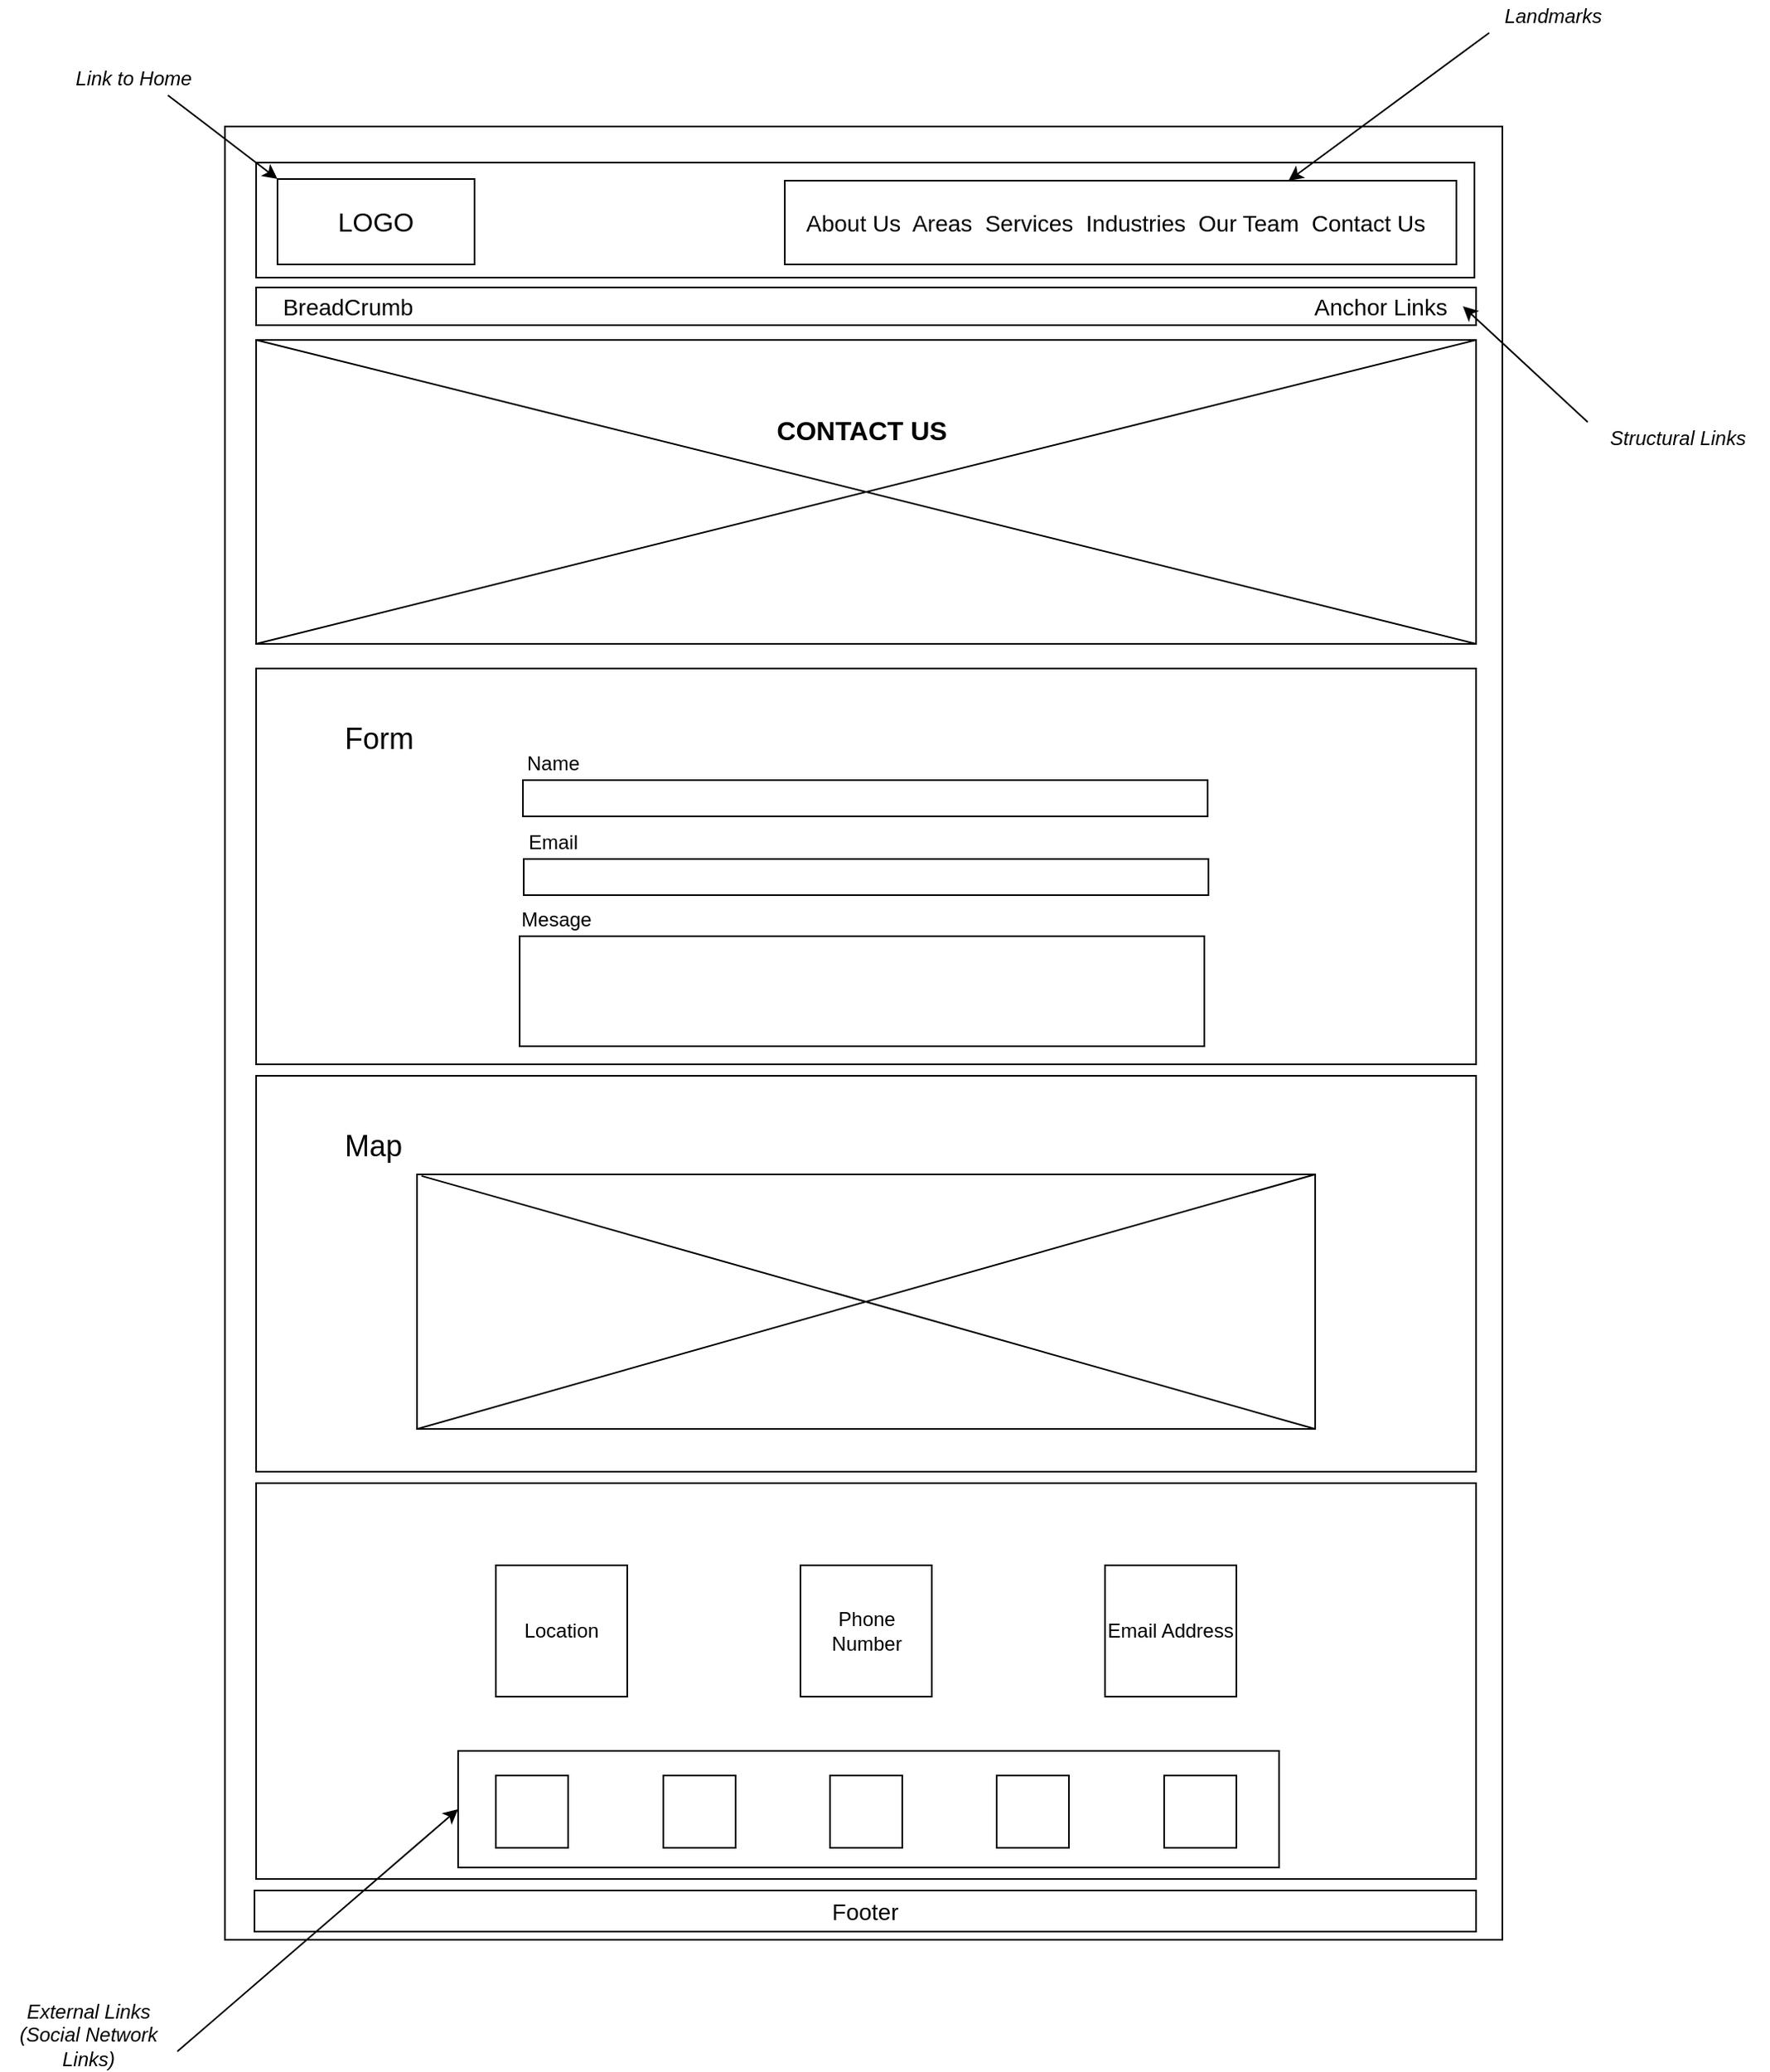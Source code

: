 <mxfile version="14.8.5" type="device"><diagram name="Page-1" id="03018318-947c-dd8e-b7a3-06fadd420f32"><mxGraphModel dx="1750" dy="1097" grid="0" gridSize="10" guides="1" tooltips="1" connect="1" arrows="1" fold="1" page="0" pageScale="1" pageWidth="1100" pageHeight="850" background="none" math="0" shadow="0"><root><mxCell id="0"/><mxCell id="1" parent="0"/><mxCell id="CYJnyLpGrIlCyg3LrzTW-3" value="" style="rounded=0;whiteSpace=wrap;html=1;fillColor=none;" parent="1" vertex="1"><mxGeometry x="66" y="-75" width="778" height="1104" as="geometry"/></mxCell><mxCell id="CYJnyLpGrIlCyg3LrzTW-4" value="" style="rounded=0;whiteSpace=wrap;html=1;fillColor=none;" parent="1" vertex="1"><mxGeometry x="85" y="-53" width="742" height="70" as="geometry"/></mxCell><mxCell id="CYJnyLpGrIlCyg3LrzTW-6" value="&lt;font style=&quot;font-size: 16px&quot;&gt;LOGO&lt;/font&gt;" style="rounded=0;whiteSpace=wrap;html=1;fillColor=none;" parent="1" vertex="1"><mxGeometry x="98" y="-43" width="120" height="52" as="geometry"/></mxCell><mxCell id="CYJnyLpGrIlCyg3LrzTW-14" value="" style="rounded=0;whiteSpace=wrap;html=1;strokeColor=#000000;fillColor=none;" parent="1" vertex="1"><mxGeometry x="407" y="-42" width="409" height="51" as="geometry"/></mxCell><mxCell id="CYJnyLpGrIlCyg3LrzTW-15" value="&lt;font style=&quot;font-size: 14px&quot;&gt;About Us&amp;nbsp; Areas&amp;nbsp; Services&amp;nbsp; Industries&amp;nbsp; &lt;/font&gt;&lt;font style=&quot;font-size: 14px&quot;&gt;Our Team&amp;nbsp; Contact Us&lt;/font&gt;" style="text;html=1;strokeColor=none;fillColor=none;align=left;verticalAlign=middle;whiteSpace=wrap;rounded=0;" parent="1" vertex="1"><mxGeometry x="418" y="-26.5" width="389" height="20" as="geometry"/></mxCell><mxCell id="CYJnyLpGrIlCyg3LrzTW-16" value="&lt;i&gt;Landmarks&lt;/i&gt;" style="text;html=1;strokeColor=none;fillColor=none;align=center;verticalAlign=middle;whiteSpace=wrap;rounded=0;" parent="1" vertex="1"><mxGeometry x="836" y="-152" width="78" height="20" as="geometry"/></mxCell><mxCell id="CYJnyLpGrIlCyg3LrzTW-18" value="" style="endArrow=classic;html=1;entryX=0.75;entryY=0;entryDx=0;entryDy=0;exitX=0;exitY=1;exitDx=0;exitDy=0;" parent="1" source="CYJnyLpGrIlCyg3LrzTW-16" target="CYJnyLpGrIlCyg3LrzTW-14" edge="1"><mxGeometry width="50" height="50" relative="1" as="geometry"><mxPoint x="879" y="-68" as="sourcePoint"/><mxPoint x="929" y="-118" as="targetPoint"/></mxGeometry></mxCell><mxCell id="CYJnyLpGrIlCyg3LrzTW-19" value="" style="endArrow=classic;html=1;entryX=0;entryY=0;entryDx=0;entryDy=0;exitX=0.75;exitY=1;exitDx=0;exitDy=0;" parent="1" source="CYJnyLpGrIlCyg3LrzTW-20" target="CYJnyLpGrIlCyg3LrzTW-6" edge="1"><mxGeometry width="50" height="50" relative="1" as="geometry"><mxPoint x="18" y="-91.0" as="sourcePoint"/><mxPoint x="68" y="-141" as="targetPoint"/></mxGeometry></mxCell><mxCell id="CYJnyLpGrIlCyg3LrzTW-20" value="&lt;i&gt;Link to Home&lt;/i&gt;" style="text;html=1;strokeColor=none;fillColor=none;align=center;verticalAlign=middle;whiteSpace=wrap;rounded=0;" parent="1" vertex="1"><mxGeometry x="-31" y="-114" width="83" height="20" as="geometry"/></mxCell><mxCell id="CYJnyLpGrIlCyg3LrzTW-21" value="" style="rounded=0;whiteSpace=wrap;html=1;fillColor=none;strokeColor=#000000;" parent="1" vertex="1"><mxGeometry x="85" y="23" width="743" height="23" as="geometry"/></mxCell><mxCell id="CYJnyLpGrIlCyg3LrzTW-22" value="&lt;font style=&quot;font-size: 14px&quot;&gt;Anchor Links&lt;/font&gt;" style="text;html=1;strokeColor=none;fillColor=none;align=center;verticalAlign=middle;whiteSpace=wrap;rounded=0;" parent="1" vertex="1"><mxGeometry x="720" y="26.5" width="100" height="16" as="geometry"/></mxCell><mxCell id="CYJnyLpGrIlCyg3LrzTW-23" value="&lt;i&gt;Structural Links&lt;/i&gt;" style="text;html=1;strokeColor=none;fillColor=none;align=center;verticalAlign=middle;whiteSpace=wrap;rounded=0;" parent="1" vertex="1"><mxGeometry x="896" y="105" width="110" height="20" as="geometry"/></mxCell><mxCell id="CYJnyLpGrIlCyg3LrzTW-24" value="" style="endArrow=classic;html=1;entryX=1;entryY=0.5;entryDx=0;entryDy=0;exitX=0;exitY=0;exitDx=0;exitDy=0;" parent="1" source="CYJnyLpGrIlCyg3LrzTW-23" target="CYJnyLpGrIlCyg3LrzTW-22" edge="1"><mxGeometry width="50" height="50" relative="1" as="geometry"><mxPoint x="1006" y="105" as="sourcePoint"/><mxPoint x="720" y="35" as="targetPoint"/></mxGeometry></mxCell><mxCell id="CYJnyLpGrIlCyg3LrzTW-25" value="" style="rounded=0;whiteSpace=wrap;html=1;fillColor=none;strokeColor=#000000;" parent="1" vertex="1"><mxGeometry x="85" y="55" width="743" height="185" as="geometry"/></mxCell><mxCell id="CYJnyLpGrIlCyg3LrzTW-27" value="" style="endArrow=none;html=1;entryX=0;entryY=0;entryDx=0;entryDy=0;exitX=1;exitY=1;exitDx=0;exitDy=0;" parent="1" source="CYJnyLpGrIlCyg3LrzTW-25" target="CYJnyLpGrIlCyg3LrzTW-25" edge="1"><mxGeometry width="50" height="50" relative="1" as="geometry"><mxPoint x="494" y="106" as="sourcePoint"/><mxPoint x="544" y="56" as="targetPoint"/></mxGeometry></mxCell><mxCell id="CYJnyLpGrIlCyg3LrzTW-28" value="" style="endArrow=none;html=1;entryX=1;entryY=0;entryDx=0;entryDy=0;exitX=0;exitY=1;exitDx=0;exitDy=0;" parent="1" source="CYJnyLpGrIlCyg3LrzTW-25" target="CYJnyLpGrIlCyg3LrzTW-25" edge="1"><mxGeometry width="50" height="50" relative="1" as="geometry"><mxPoint x="494" y="106" as="sourcePoint"/><mxPoint x="544" y="56" as="targetPoint"/></mxGeometry></mxCell><mxCell id="CYJnyLpGrIlCyg3LrzTW-29" value="&lt;b&gt;&lt;font style=&quot;font-size: 16px&quot;&gt;CONTACT US&lt;br&gt;&lt;/font&gt;&lt;/b&gt;" style="text;html=1;strokeColor=none;fillColor=none;align=center;verticalAlign=middle;whiteSpace=wrap;rounded=0;" parent="1" vertex="1"><mxGeometry x="392" y="100" width="124" height="20" as="geometry"/></mxCell><mxCell id="CYJnyLpGrIlCyg3LrzTW-30" value="" style="rounded=0;whiteSpace=wrap;html=1;fillColor=none;strokeColor=#000000;" parent="1" vertex="1"><mxGeometry x="85" y="255" width="743" height="241" as="geometry"/></mxCell><mxCell id="CYJnyLpGrIlCyg3LrzTW-31" value="&lt;h1&gt;&lt;span style=&quot;font-weight: normal&quot;&gt;&lt;font style=&quot;font-size: 18px&quot;&gt;Form&lt;/font&gt;&lt;/span&gt;&lt;br&gt;&lt;/h1&gt;" style="text;html=1;strokeColor=none;fillColor=none;spacing=5;spacingTop=-20;whiteSpace=wrap;overflow=hidden;rounded=0;" parent="1" vertex="1"><mxGeometry x="134" y="276" width="644" height="41" as="geometry"/></mxCell><mxCell id="CYJnyLpGrIlCyg3LrzTW-68" value="&lt;font style=&quot;font-size: 14px&quot;&gt;Footer&lt;/font&gt;" style="rounded=0;whiteSpace=wrap;html=1;strokeColor=#000000;fillColor=none;" parent="1" vertex="1"><mxGeometry x="84" y="999" width="744" height="25" as="geometry"/></mxCell><mxCell id="frsQF1V9eOQ9cqNb-WUt-1" value="" style="rounded=0;whiteSpace=wrap;html=1;fillColor=none;strokeColor=#000000;" parent="1" vertex="1"><mxGeometry x="85" y="503" width="743" height="241" as="geometry"/></mxCell><mxCell id="frsQF1V9eOQ9cqNb-WUt-2" value="&lt;h1&gt;&lt;span style=&quot;font-weight: normal&quot;&gt;&lt;font style=&quot;font-size: 18px&quot;&gt;Map&lt;/font&gt;&lt;/span&gt;&lt;br&gt;&lt;/h1&gt;" style="text;html=1;strokeColor=none;fillColor=none;spacing=5;spacingTop=-20;whiteSpace=wrap;overflow=hidden;rounded=0;" parent="1" vertex="1"><mxGeometry x="134" y="524" width="644" height="41" as="geometry"/></mxCell><mxCell id="frsQF1V9eOQ9cqNb-WUt-3" value="" style="rounded=0;whiteSpace=wrap;html=1;fillColor=none;strokeColor=#000000;" parent="1" vertex="1"><mxGeometry x="85" y="751" width="743" height="241" as="geometry"/></mxCell><mxCell id="Yethzbkl8LzD1xd1G8kf-1" value="&lt;font style=&quot;font-size: 14px&quot;&gt;BreadCrumb&lt;/font&gt;" style="text;html=1;strokeColor=none;fillColor=none;align=center;verticalAlign=middle;whiteSpace=wrap;rounded=0;" parent="1" vertex="1"><mxGeometry x="91" y="26.5" width="100" height="16" as="geometry"/></mxCell><mxCell id="EldGJoP4M-aiFG_cLazf-1" value="" style="rounded=0;whiteSpace=wrap;html=1;" parent="1" vertex="1"><mxGeometry x="247.5" y="323" width="417" height="22" as="geometry"/></mxCell><mxCell id="EldGJoP4M-aiFG_cLazf-2" value="" style="rounded=0;whiteSpace=wrap;html=1;" parent="1" vertex="1"><mxGeometry x="248" y="371" width="417" height="22" as="geometry"/></mxCell><mxCell id="EldGJoP4M-aiFG_cLazf-3" value="" style="rounded=0;whiteSpace=wrap;html=1;" parent="1" vertex="1"><mxGeometry x="245.5" y="418" width="417" height="67" as="geometry"/></mxCell><mxCell id="EldGJoP4M-aiFG_cLazf-4" value="Name" style="text;html=1;strokeColor=none;fillColor=none;align=center;verticalAlign=middle;whiteSpace=wrap;rounded=0;" parent="1" vertex="1"><mxGeometry x="245.5" y="303" width="40" height="20" as="geometry"/></mxCell><mxCell id="EldGJoP4M-aiFG_cLazf-5" value="Email" style="text;html=1;strokeColor=none;fillColor=none;align=center;verticalAlign=middle;whiteSpace=wrap;rounded=0;" parent="1" vertex="1"><mxGeometry x="245.5" y="351" width="40" height="20" as="geometry"/></mxCell><mxCell id="EldGJoP4M-aiFG_cLazf-7" value="Mesage" style="text;html=1;strokeColor=none;fillColor=none;align=center;verticalAlign=middle;whiteSpace=wrap;rounded=0;" parent="1" vertex="1"><mxGeometry x="247.5" y="398" width="40" height="20" as="geometry"/></mxCell><mxCell id="EldGJoP4M-aiFG_cLazf-8" value="" style="rounded=0;whiteSpace=wrap;html=1;" parent="1" vertex="1"><mxGeometry x="183" y="563" width="547" height="155" as="geometry"/></mxCell><mxCell id="EldGJoP4M-aiFG_cLazf-9" value="" style="endArrow=none;html=1;entryX=0.005;entryY=0.006;entryDx=0;entryDy=0;entryPerimeter=0;exitX=1;exitY=1;exitDx=0;exitDy=0;" parent="1" source="EldGJoP4M-aiFG_cLazf-8" target="EldGJoP4M-aiFG_cLazf-8" edge="1"><mxGeometry width="50" height="50" relative="1" as="geometry"><mxPoint x="535" y="640" as="sourcePoint"/><mxPoint x="186" y="569" as="targetPoint"/></mxGeometry></mxCell><mxCell id="EldGJoP4M-aiFG_cLazf-10" value="" style="endArrow=none;html=1;exitX=0;exitY=1;exitDx=0;exitDy=0;entryX=1;entryY=0;entryDx=0;entryDy=0;" parent="1" source="EldGJoP4M-aiFG_cLazf-8" target="EldGJoP4M-aiFG_cLazf-8" edge="1"><mxGeometry width="50" height="50" relative="1" as="geometry"><mxPoint x="535" y="640" as="sourcePoint"/><mxPoint x="585" y="590" as="targetPoint"/></mxGeometry></mxCell><mxCell id="EldGJoP4M-aiFG_cLazf-11" value="Location" style="whiteSpace=wrap;html=1;aspect=fixed;" parent="1" vertex="1"><mxGeometry x="231" y="801" width="80" height="80" as="geometry"/></mxCell><mxCell id="EldGJoP4M-aiFG_cLazf-12" value="Phone Number" style="whiteSpace=wrap;html=1;aspect=fixed;" parent="1" vertex="1"><mxGeometry x="416.5" y="801" width="80" height="80" as="geometry"/></mxCell><mxCell id="EldGJoP4M-aiFG_cLazf-13" value="Email Address" style="whiteSpace=wrap;html=1;aspect=fixed;" parent="1" vertex="1"><mxGeometry x="602" y="801" width="80" height="80" as="geometry"/></mxCell><mxCell id="EldGJoP4M-aiFG_cLazf-14" value="" style="whiteSpace=wrap;html=1;aspect=fixed;" parent="1" vertex="1"><mxGeometry x="231" y="929" width="44" height="44" as="geometry"/></mxCell><mxCell id="EldGJoP4M-aiFG_cLazf-15" value="" style="whiteSpace=wrap;html=1;aspect=fixed;" parent="1" vertex="1"><mxGeometry x="434.5" y="929" width="44" height="44" as="geometry"/></mxCell><mxCell id="EldGJoP4M-aiFG_cLazf-16" value="" style="whiteSpace=wrap;html=1;aspect=fixed;" parent="1" vertex="1"><mxGeometry x="536" y="929" width="44" height="44" as="geometry"/></mxCell><mxCell id="EldGJoP4M-aiFG_cLazf-17" value="" style="whiteSpace=wrap;html=1;aspect=fixed;" parent="1" vertex="1"><mxGeometry x="333" y="929" width="44" height="44" as="geometry"/></mxCell><mxCell id="EldGJoP4M-aiFG_cLazf-18" value="" style="whiteSpace=wrap;html=1;aspect=fixed;" parent="1" vertex="1"><mxGeometry x="638" y="929" width="44" height="44" as="geometry"/></mxCell><mxCell id="EldGJoP4M-aiFG_cLazf-19" value="&lt;i&gt;External Links (Social Network Links)&lt;/i&gt;" style="text;html=1;strokeColor=none;fillColor=none;align=center;verticalAlign=middle;whiteSpace=wrap;rounded=0;" parent="1" vertex="1"><mxGeometry x="-71" y="1077" width="108" height="20" as="geometry"/></mxCell><mxCell id="EldGJoP4M-aiFG_cLazf-20" value="" style="endArrow=classic;html=1;entryX=0;entryY=0.5;entryDx=0;entryDy=0;exitX=1;exitY=1;exitDx=0;exitDy=0;" parent="1" source="EldGJoP4M-aiFG_cLazf-19" target="EldGJoP4M-aiFG_cLazf-21" edge="1"><mxGeometry width="50" height="50" relative="1" as="geometry"><mxPoint x="-29" y="1242" as="sourcePoint"/><mxPoint x="106" y="1158.916" as="targetPoint"/></mxGeometry></mxCell><mxCell id="EldGJoP4M-aiFG_cLazf-21" value="" style="rounded=0;whiteSpace=wrap;html=1;fillColor=none;" parent="1" vertex="1"><mxGeometry x="208" y="914" width="500" height="71" as="geometry"/></mxCell></root></mxGraphModel></diagram></mxfile>